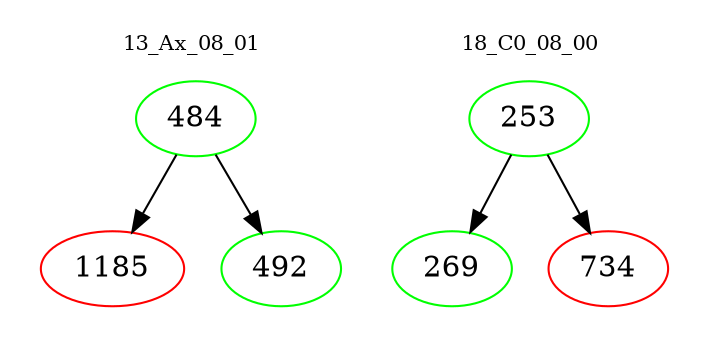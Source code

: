 digraph{
subgraph cluster_0 {
color = white
label = "13_Ax_08_01";
fontsize=10;
T0_484 [label="484", color="green"]
T0_484 -> T0_1185 [color="black"]
T0_1185 [label="1185", color="red"]
T0_484 -> T0_492 [color="black"]
T0_492 [label="492", color="green"]
}
subgraph cluster_1 {
color = white
label = "18_C0_08_00";
fontsize=10;
T1_253 [label="253", color="green"]
T1_253 -> T1_269 [color="black"]
T1_269 [label="269", color="green"]
T1_253 -> T1_734 [color="black"]
T1_734 [label="734", color="red"]
}
}
